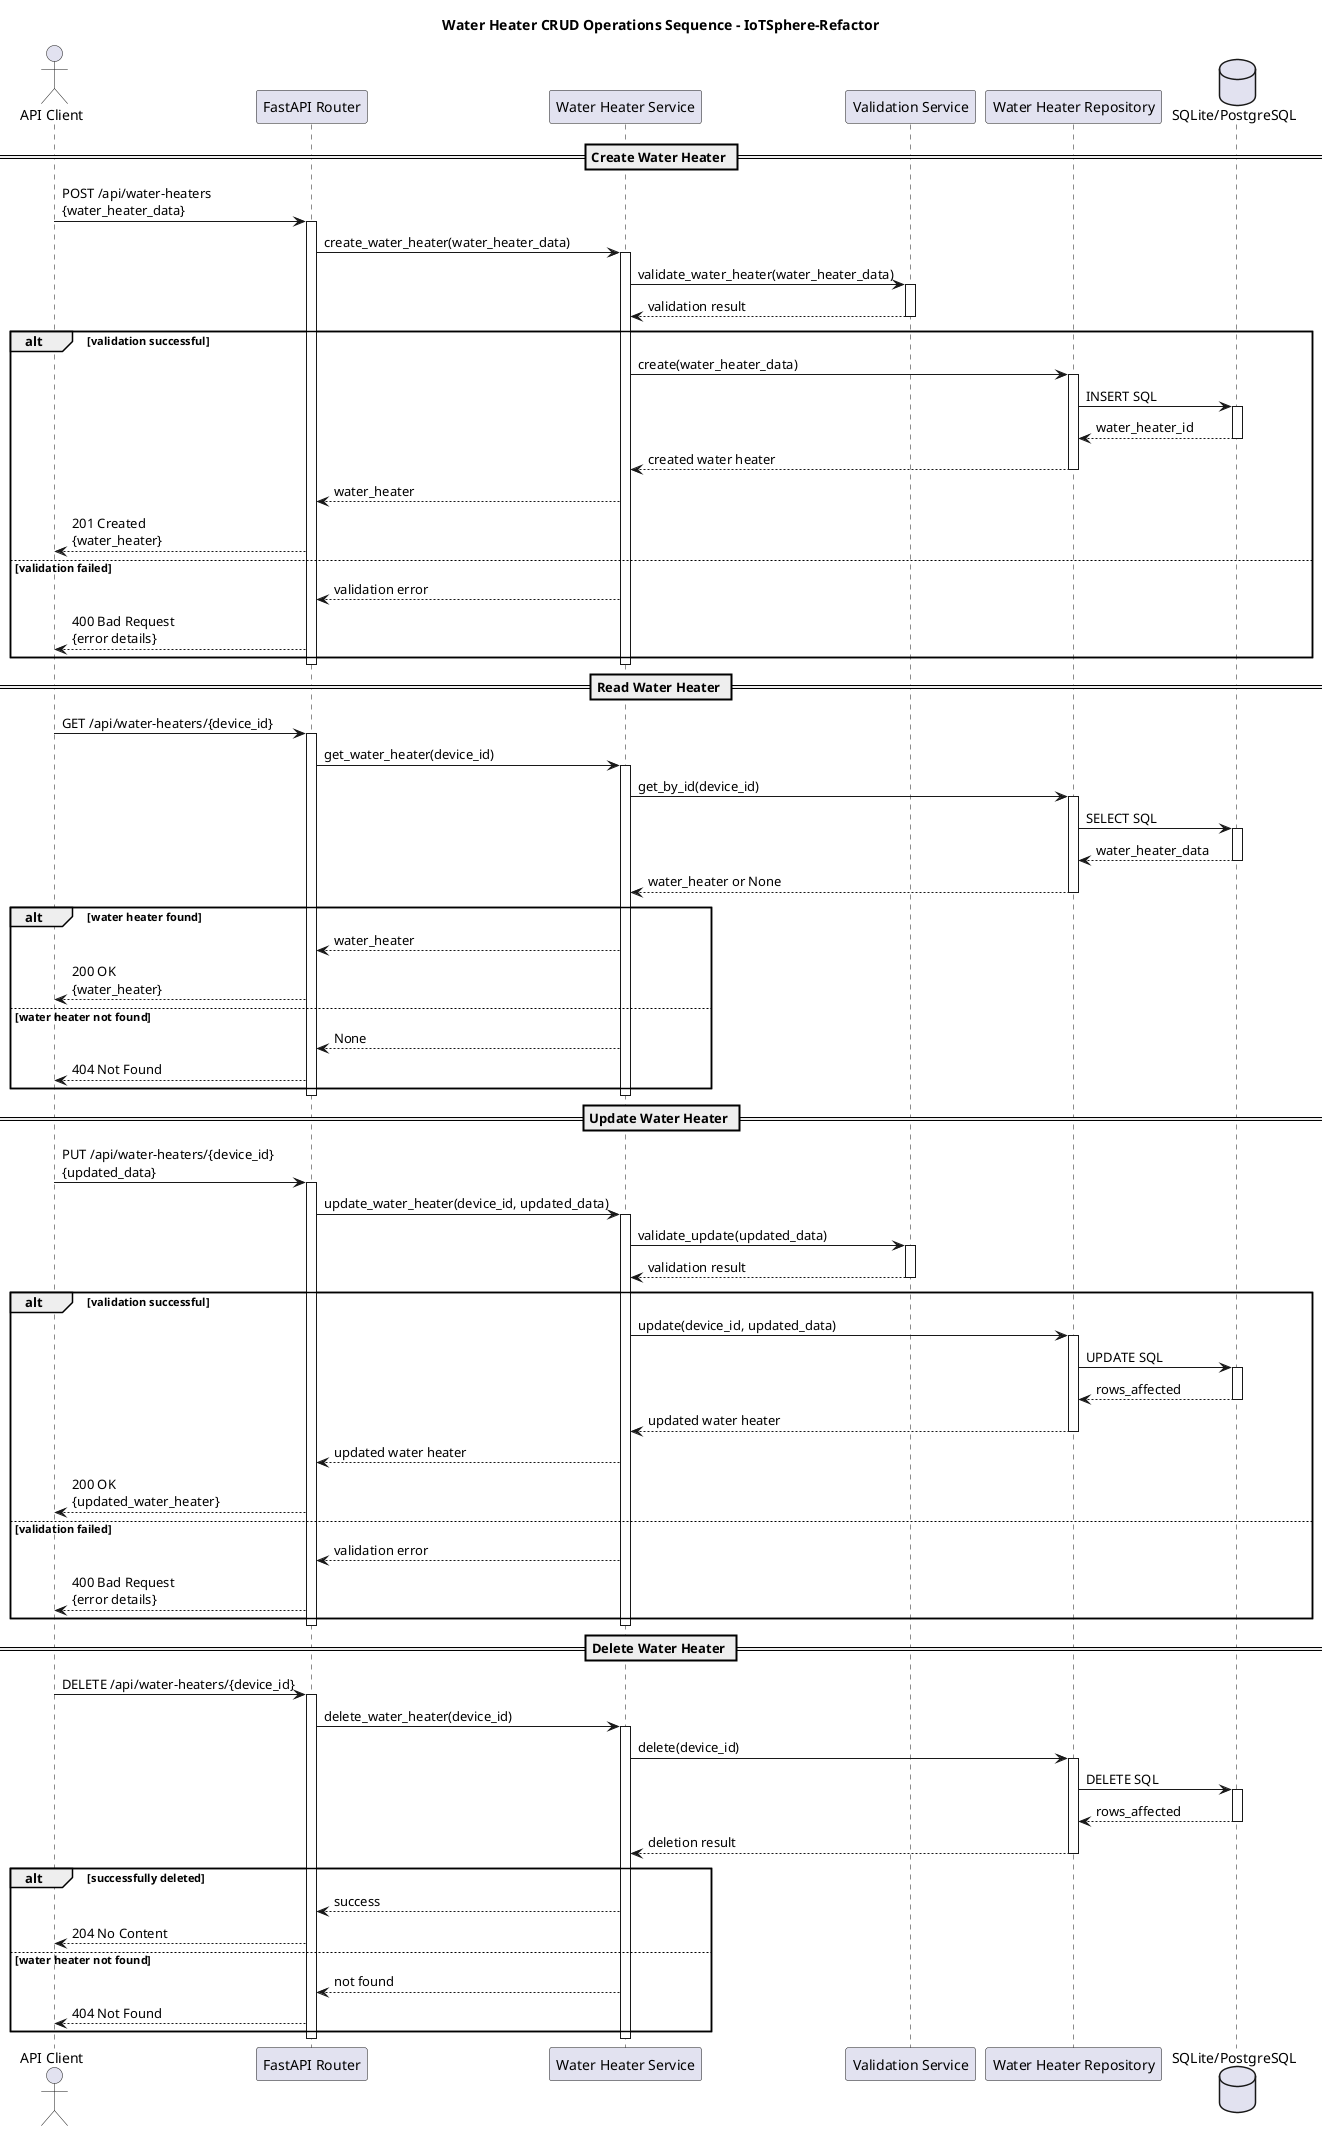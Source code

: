 @startuml Water Heater CRUD Operations
title "Water Heater CRUD Operations Sequence - IoTSphere-Refactor"

actor "API Client" as client
participant "FastAPI Router" as router
participant "Water Heater Service" as service
participant "Validation Service" as validator
participant "Water Heater Repository" as repository
database "SQLite/PostgreSQL" as database

== Create Water Heater ==

client -> router: POST /api/water-heaters\n{water_heater_data}
activate router
router -> service: create_water_heater(water_heater_data)
activate service

service -> validator: validate_water_heater(water_heater_data)
activate validator
validator --> service: validation result
deactivate validator

alt validation successful
    service -> repository: create(water_heater_data)
    activate repository
    repository -> database: INSERT SQL
    activate database
    database --> repository: water_heater_id
    deactivate database
    repository --> service: created water heater
    deactivate repository
    service --> router: water_heater
    router --> client: 201 Created\n{water_heater}
else validation failed
    service --> router: validation error
    router --> client: 400 Bad Request\n{error details}
end
deactivate service
deactivate router

== Read Water Heater ==

client -> router: GET /api/water-heaters/{device_id}
activate router
router -> service: get_water_heater(device_id)
activate service
service -> repository: get_by_id(device_id)
activate repository
repository -> database: SELECT SQL
activate database
database --> repository: water_heater_data
deactivate database
repository --> service: water_heater or None
deactivate repository

alt water heater found
    service --> router: water_heater
    router --> client: 200 OK\n{water_heater}
else water heater not found
    service --> router: None
    router --> client: 404 Not Found
end
deactivate service
deactivate router

== Update Water Heater ==

client -> router: PUT /api/water-heaters/{device_id}\n{updated_data}
activate router
router -> service: update_water_heater(device_id, updated_data)
activate service

service -> validator: validate_update(updated_data)
activate validator
validator --> service: validation result
deactivate validator

alt validation successful
    service -> repository: update(device_id, updated_data)
    activate repository
    repository -> database: UPDATE SQL
    activate database
    database --> repository: rows_affected
    deactivate database
    repository --> service: updated water heater
    deactivate repository
    service --> router: updated water heater
    router --> client: 200 OK\n{updated_water_heater}
else validation failed
    service --> router: validation error
    router --> client: 400 Bad Request\n{error details}
end
deactivate service
deactivate router

== Delete Water Heater ==

client -> router: DELETE /api/water-heaters/{device_id}
activate router
router -> service: delete_water_heater(device_id)
activate service
service -> repository: delete(device_id)
activate repository
repository -> database: DELETE SQL
activate database
database --> repository: rows_affected
deactivate database
repository --> service: deletion result
deactivate repository

alt successfully deleted
    service --> router: success
    router --> client: 204 No Content
else water heater not found
    service --> router: not found
    router --> client: 404 Not Found
end
deactivate service
deactivate router

@enduml
